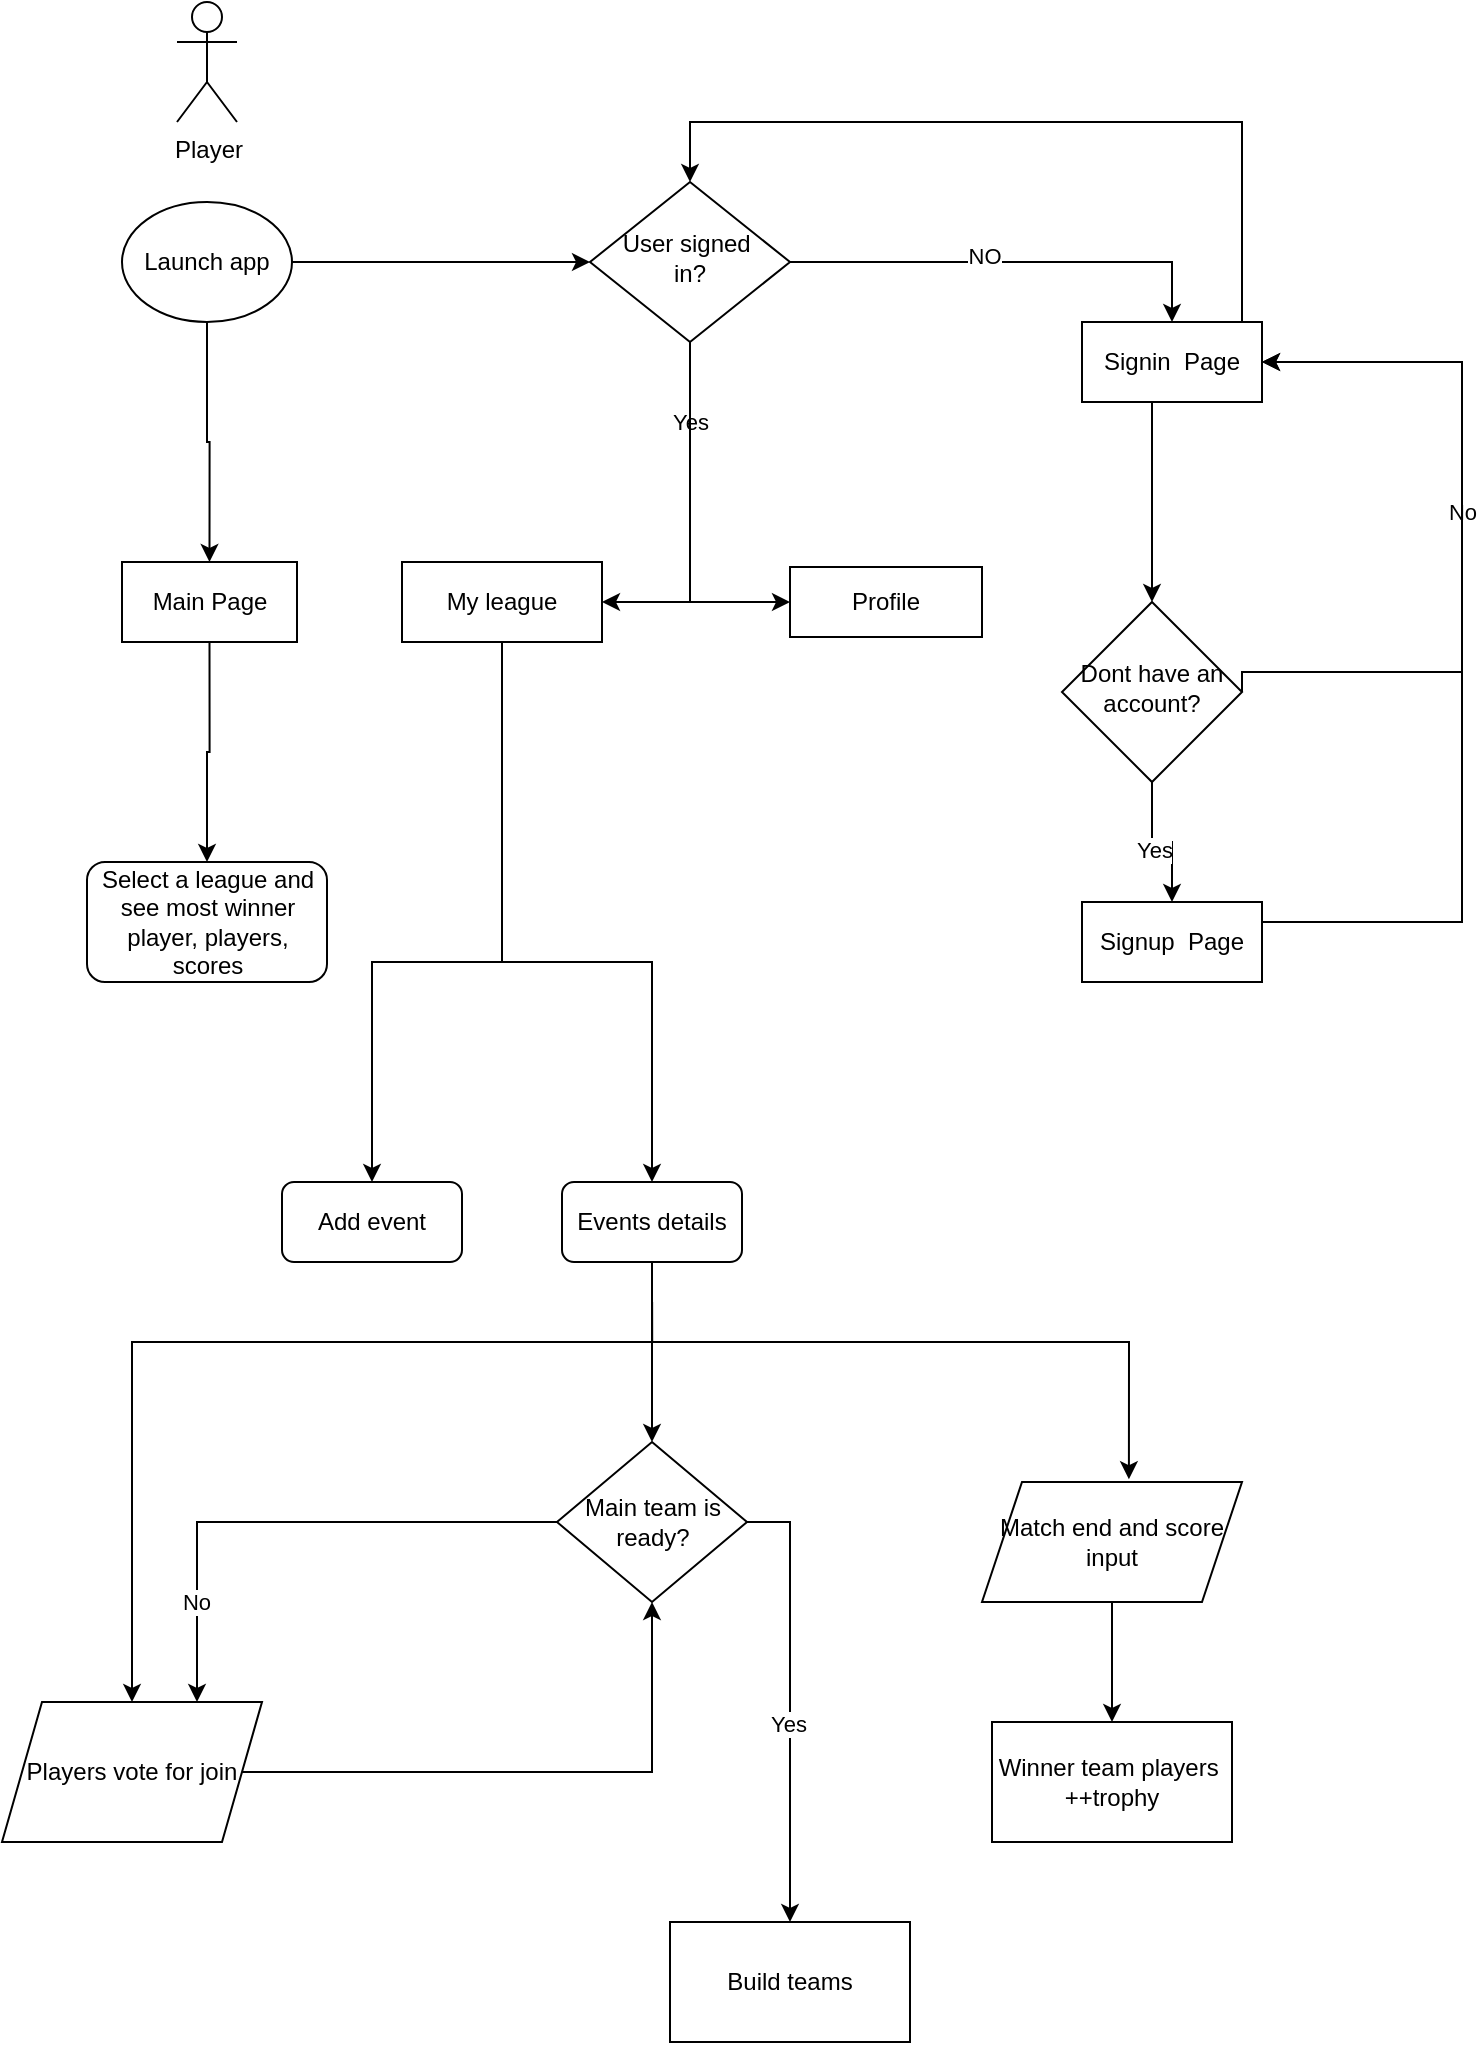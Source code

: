 <mxfile version="24.8.8">
  <diagram id="C5RBs43oDa-KdzZeNtuy" name="Page-1">
    <mxGraphModel dx="2231" dy="1157" grid="1" gridSize="10" guides="1" tooltips="1" connect="1" arrows="1" fold="1" page="1" pageScale="1" pageWidth="827" pageHeight="1169" math="0" shadow="0">
      <root>
        <mxCell id="WIyWlLk6GJQsqaUBKTNV-0" />
        <mxCell id="WIyWlLk6GJQsqaUBKTNV-1" parent="WIyWlLk6GJQsqaUBKTNV-0" />
        <mxCell id="WIyWlLk6GJQsqaUBKTNV-7" value="Select a league and see most winner player, players, scores" style="rounded=1;whiteSpace=wrap;html=1;fontSize=12;glass=0;strokeWidth=1;shadow=0;" parent="WIyWlLk6GJQsqaUBKTNV-1" vertex="1">
          <mxGeometry x="62.5" y="460" width="120" height="60" as="geometry" />
        </mxCell>
        <mxCell id="_lgf41R790AIMYamBb9T-33" style="edgeStyle=orthogonalEdgeStyle;rounded=0;orthogonalLoop=1;jettySize=auto;html=1;exitX=0.5;exitY=1;exitDx=0;exitDy=0;" edge="1" parent="WIyWlLk6GJQsqaUBKTNV-1" source="_lgf41R790AIMYamBb9T-86" target="WIyWlLk6GJQsqaUBKTNV-7">
          <mxGeometry relative="1" as="geometry">
            <mxPoint x="122.5" y="370.0" as="sourcePoint" />
          </mxGeometry>
        </mxCell>
        <mxCell id="_lgf41R790AIMYamBb9T-80" style="edgeStyle=orthogonalEdgeStyle;rounded=0;orthogonalLoop=1;jettySize=auto;html=1;" edge="1" parent="WIyWlLk6GJQsqaUBKTNV-1" source="_lgf41R790AIMYamBb9T-0" target="_lgf41R790AIMYamBb9T-50">
          <mxGeometry relative="1" as="geometry" />
        </mxCell>
        <mxCell id="_lgf41R790AIMYamBb9T-88" style="edgeStyle=orthogonalEdgeStyle;rounded=0;orthogonalLoop=1;jettySize=auto;html=1;entryX=0.5;entryY=0;entryDx=0;entryDy=0;" edge="1" parent="WIyWlLk6GJQsqaUBKTNV-1" source="_lgf41R790AIMYamBb9T-0" target="_lgf41R790AIMYamBb9T-86">
          <mxGeometry relative="1" as="geometry" />
        </mxCell>
        <mxCell id="_lgf41R790AIMYamBb9T-0" value="Launch app" style="ellipse;whiteSpace=wrap;html=1;" vertex="1" parent="WIyWlLk6GJQsqaUBKTNV-1">
          <mxGeometry x="80" y="130" width="85" height="60" as="geometry" />
        </mxCell>
        <mxCell id="_lgf41R790AIMYamBb9T-59" style="edgeStyle=orthogonalEdgeStyle;rounded=0;orthogonalLoop=1;jettySize=auto;html=1;exitX=1;exitY=0.5;exitDx=0;exitDy=0;entryX=0.5;entryY=0;entryDx=0;entryDy=0;" edge="1" parent="WIyWlLk6GJQsqaUBKTNV-1" source="_lgf41R790AIMYamBb9T-50" target="_lgf41R790AIMYamBb9T-53">
          <mxGeometry relative="1" as="geometry">
            <mxPoint x="605" y="130" as="targetPoint" />
            <mxPoint x="320" y="109" as="sourcePoint" />
            <Array as="points">
              <mxPoint x="605" y="160" />
            </Array>
          </mxGeometry>
        </mxCell>
        <mxCell id="_lgf41R790AIMYamBb9T-60" value="NO" style="edgeLabel;html=1;align=center;verticalAlign=middle;resizable=0;points=[];" vertex="1" connectable="0" parent="_lgf41R790AIMYamBb9T-59">
          <mxGeometry x="-0.126" y="3" relative="1" as="geometry">
            <mxPoint as="offset" />
          </mxGeometry>
        </mxCell>
        <mxCell id="_lgf41R790AIMYamBb9T-79" style="edgeStyle=orthogonalEdgeStyle;rounded=0;orthogonalLoop=1;jettySize=auto;html=1;entryX=0;entryY=0.5;entryDx=0;entryDy=0;" edge="1" parent="WIyWlLk6GJQsqaUBKTNV-1" source="_lgf41R790AIMYamBb9T-50" target="_lgf41R790AIMYamBb9T-95">
          <mxGeometry relative="1" as="geometry">
            <mxPoint x="410" y="330" as="targetPoint" />
            <Array as="points">
              <mxPoint x="364" y="330" />
              <mxPoint x="414" y="330" />
            </Array>
          </mxGeometry>
        </mxCell>
        <mxCell id="_lgf41R790AIMYamBb9T-85" value="Yes" style="edgeLabel;html=1;align=center;verticalAlign=middle;resizable=0;points=[];" vertex="1" connectable="0" parent="_lgf41R790AIMYamBb9T-79">
          <mxGeometry x="-0.561" relative="1" as="geometry">
            <mxPoint as="offset" />
          </mxGeometry>
        </mxCell>
        <mxCell id="_lgf41R790AIMYamBb9T-92" style="edgeStyle=orthogonalEdgeStyle;rounded=0;orthogonalLoop=1;jettySize=auto;html=1;entryX=1;entryY=0.5;entryDx=0;entryDy=0;" edge="1" parent="WIyWlLk6GJQsqaUBKTNV-1" source="_lgf41R790AIMYamBb9T-50" target="_lgf41R790AIMYamBb9T-94">
          <mxGeometry relative="1" as="geometry">
            <mxPoint x="330" y="330" as="targetPoint" />
            <Array as="points">
              <mxPoint x="364" y="330" />
            </Array>
          </mxGeometry>
        </mxCell>
        <mxCell id="_lgf41R790AIMYamBb9T-50" value="User signed&amp;nbsp;&lt;div&gt;in?&lt;/div&gt;" style="rhombus;whiteSpace=wrap;html=1;shadow=0;fontFamily=Helvetica;fontSize=12;align=center;strokeWidth=1;spacing=6;spacingTop=-4;" vertex="1" parent="WIyWlLk6GJQsqaUBKTNV-1">
          <mxGeometry x="314" y="120" width="100" height="80" as="geometry" />
        </mxCell>
        <mxCell id="_lgf41R790AIMYamBb9T-61" style="edgeStyle=orthogonalEdgeStyle;rounded=0;orthogonalLoop=1;jettySize=auto;html=1;entryX=0.5;entryY=0;entryDx=0;entryDy=0;" edge="1" parent="WIyWlLk6GJQsqaUBKTNV-1" source="_lgf41R790AIMYamBb9T-53" target="_lgf41R790AIMYamBb9T-63">
          <mxGeometry relative="1" as="geometry">
            <mxPoint x="675" y="300" as="targetPoint" />
            <Array as="points">
              <mxPoint x="595" y="270" />
              <mxPoint x="595" y="270" />
            </Array>
          </mxGeometry>
        </mxCell>
        <mxCell id="_lgf41R790AIMYamBb9T-65" style="edgeStyle=orthogonalEdgeStyle;rounded=0;orthogonalLoop=1;jettySize=auto;html=1;entryX=0.5;entryY=0;entryDx=0;entryDy=0;" edge="1" parent="WIyWlLk6GJQsqaUBKTNV-1" source="_lgf41R790AIMYamBb9T-53" target="_lgf41R790AIMYamBb9T-50">
          <mxGeometry relative="1" as="geometry">
            <mxPoint x="320" y="90" as="targetPoint" />
            <Array as="points">
              <mxPoint x="640" y="90" />
              <mxPoint x="364" y="90" />
            </Array>
          </mxGeometry>
        </mxCell>
        <mxCell id="_lgf41R790AIMYamBb9T-53" value="Signin&amp;nbsp; Page" style="rounded=0;whiteSpace=wrap;html=1;" vertex="1" parent="WIyWlLk6GJQsqaUBKTNV-1">
          <mxGeometry x="560" y="190" width="90" height="40" as="geometry" />
        </mxCell>
        <mxCell id="_lgf41R790AIMYamBb9T-72" style="edgeStyle=orthogonalEdgeStyle;rounded=0;orthogonalLoop=1;jettySize=auto;html=1;entryX=0.5;entryY=0;entryDx=0;entryDy=0;" edge="1" parent="WIyWlLk6GJQsqaUBKTNV-1" source="_lgf41R790AIMYamBb9T-63" target="_lgf41R790AIMYamBb9T-69">
          <mxGeometry relative="1" as="geometry" />
        </mxCell>
        <mxCell id="_lgf41R790AIMYamBb9T-128" value="Yes" style="edgeLabel;html=1;align=center;verticalAlign=middle;resizable=0;points=[];" vertex="1" connectable="0" parent="_lgf41R790AIMYamBb9T-72">
          <mxGeometry x="-0.128" y="-4" relative="1" as="geometry">
            <mxPoint as="offset" />
          </mxGeometry>
        </mxCell>
        <mxCell id="_lgf41R790AIMYamBb9T-132" style="edgeStyle=orthogonalEdgeStyle;rounded=0;orthogonalLoop=1;jettySize=auto;html=1;entryX=1;entryY=0.5;entryDx=0;entryDy=0;exitX=1;exitY=0.5;exitDx=0;exitDy=0;" edge="1" parent="WIyWlLk6GJQsqaUBKTNV-1" source="_lgf41R790AIMYamBb9T-63" target="_lgf41R790AIMYamBb9T-53">
          <mxGeometry relative="1" as="geometry">
            <mxPoint x="730" y="240" as="targetPoint" />
            <mxPoint x="710" y="375" as="sourcePoint" />
            <Array as="points">
              <mxPoint x="750" y="365" />
              <mxPoint x="750" y="210" />
            </Array>
          </mxGeometry>
        </mxCell>
        <mxCell id="_lgf41R790AIMYamBb9T-133" value="No" style="edgeLabel;html=1;align=center;verticalAlign=middle;resizable=0;points=[];" vertex="1" connectable="0" parent="_lgf41R790AIMYamBb9T-132">
          <mxGeometry x="-0.008" y="6" relative="1" as="geometry">
            <mxPoint x="6" y="-14" as="offset" />
          </mxGeometry>
        </mxCell>
        <mxCell id="_lgf41R790AIMYamBb9T-63" value="Dont have an account?" style="rhombus;whiteSpace=wrap;html=1;shadow=0;fontFamily=Helvetica;fontSize=12;align=center;strokeWidth=1;spacing=6;spacingTop=-4;" vertex="1" parent="WIyWlLk6GJQsqaUBKTNV-1">
          <mxGeometry x="550" y="330" width="90" height="90" as="geometry" />
        </mxCell>
        <mxCell id="_lgf41R790AIMYamBb9T-78" style="edgeStyle=orthogonalEdgeStyle;rounded=0;orthogonalLoop=1;jettySize=auto;html=1;entryX=1;entryY=0.5;entryDx=0;entryDy=0;" edge="1" parent="WIyWlLk6GJQsqaUBKTNV-1" source="_lgf41R790AIMYamBb9T-69" target="_lgf41R790AIMYamBb9T-53">
          <mxGeometry relative="1" as="geometry">
            <mxPoint x="740" y="210" as="targetPoint" />
            <Array as="points">
              <mxPoint x="750" y="490" />
              <mxPoint x="750" y="210" />
            </Array>
          </mxGeometry>
        </mxCell>
        <mxCell id="_lgf41R790AIMYamBb9T-69" value="Signup&amp;nbsp; Page" style="rounded=0;whiteSpace=wrap;html=1;" vertex="1" parent="WIyWlLk6GJQsqaUBKTNV-1">
          <mxGeometry x="560" y="480" width="90" height="40" as="geometry" />
        </mxCell>
        <mxCell id="_lgf41R790AIMYamBb9T-86" value="Main Page" style="rounded=0;whiteSpace=wrap;html=1;" vertex="1" parent="WIyWlLk6GJQsqaUBKTNV-1">
          <mxGeometry x="80" y="310" width="87.5" height="40" as="geometry" />
        </mxCell>
        <mxCell id="_lgf41R790AIMYamBb9T-98" style="edgeStyle=orthogonalEdgeStyle;rounded=0;orthogonalLoop=1;jettySize=auto;html=1;entryX=0.5;entryY=0;entryDx=0;entryDy=0;" edge="1" parent="WIyWlLk6GJQsqaUBKTNV-1" source="_lgf41R790AIMYamBb9T-94" target="_lgf41R790AIMYamBb9T-101">
          <mxGeometry relative="1" as="geometry">
            <mxPoint x="220" y="610" as="targetPoint" />
            <Array as="points">
              <mxPoint x="270" y="510" />
              <mxPoint x="205" y="510" />
            </Array>
          </mxGeometry>
        </mxCell>
        <mxCell id="_lgf41R790AIMYamBb9T-104" style="edgeStyle=orthogonalEdgeStyle;rounded=0;orthogonalLoop=1;jettySize=auto;html=1;entryX=0.5;entryY=0;entryDx=0;entryDy=0;" edge="1" parent="WIyWlLk6GJQsqaUBKTNV-1" source="_lgf41R790AIMYamBb9T-94" target="_lgf41R790AIMYamBb9T-103">
          <mxGeometry relative="1" as="geometry">
            <Array as="points">
              <mxPoint x="270" y="510" />
              <mxPoint x="345" y="510" />
            </Array>
          </mxGeometry>
        </mxCell>
        <mxCell id="_lgf41R790AIMYamBb9T-94" value="My league" style="rounded=0;whiteSpace=wrap;html=1;" vertex="1" parent="WIyWlLk6GJQsqaUBKTNV-1">
          <mxGeometry x="220" y="310" width="100" height="40" as="geometry" />
        </mxCell>
        <mxCell id="_lgf41R790AIMYamBb9T-95" value="Profile" style="rounded=0;whiteSpace=wrap;html=1;" vertex="1" parent="WIyWlLk6GJQsqaUBKTNV-1">
          <mxGeometry x="414" y="312.5" width="96" height="35" as="geometry" />
        </mxCell>
        <mxCell id="_lgf41R790AIMYamBb9T-106" style="edgeStyle=orthogonalEdgeStyle;rounded=0;orthogonalLoop=1;jettySize=auto;html=1;exitX=0.5;exitY=1;exitDx=0;exitDy=0;entryX=0.5;entryY=0;entryDx=0;entryDy=0;" edge="1" parent="WIyWlLk6GJQsqaUBKTNV-1" source="_lgf41R790AIMYamBb9T-103" target="_lgf41R790AIMYamBb9T-107">
          <mxGeometry relative="1" as="geometry">
            <mxPoint x="195" y="800" as="targetPoint" />
            <Array as="points">
              <mxPoint x="345" y="720" />
              <mxPoint x="345" y="720" />
            </Array>
          </mxGeometry>
        </mxCell>
        <mxCell id="_lgf41R790AIMYamBb9T-101" value="Add event" style="rounded=1;whiteSpace=wrap;html=1;" vertex="1" parent="WIyWlLk6GJQsqaUBKTNV-1">
          <mxGeometry x="160" y="620" width="90" height="40" as="geometry" />
        </mxCell>
        <mxCell id="_lgf41R790AIMYamBb9T-116" style="edgeStyle=orthogonalEdgeStyle;rounded=0;orthogonalLoop=1;jettySize=auto;html=1;entryX=0.565;entryY=-0.023;entryDx=0;entryDy=0;entryPerimeter=0;" edge="1" parent="WIyWlLk6GJQsqaUBKTNV-1" target="_lgf41R790AIMYamBb9T-115">
          <mxGeometry relative="1" as="geometry">
            <mxPoint x="345.059" y="680" as="sourcePoint" />
            <mxPoint x="424" y="770" as="targetPoint" />
            <Array as="points">
              <mxPoint x="345" y="700" />
              <mxPoint x="583" y="700" />
            </Array>
          </mxGeometry>
        </mxCell>
        <mxCell id="_lgf41R790AIMYamBb9T-123" style="edgeStyle=orthogonalEdgeStyle;rounded=0;orthogonalLoop=1;jettySize=auto;html=1;entryX=0.5;entryY=0;entryDx=0;entryDy=0;" edge="1" parent="WIyWlLk6GJQsqaUBKTNV-1" target="_lgf41R790AIMYamBb9T-122">
          <mxGeometry relative="1" as="geometry">
            <mxPoint x="345" y="660" as="sourcePoint" />
            <mxPoint x="68.88" y="861.32" as="targetPoint" />
            <Array as="points">
              <mxPoint x="345" y="700" />
              <mxPoint x="85" y="700" />
            </Array>
          </mxGeometry>
        </mxCell>
        <mxCell id="_lgf41R790AIMYamBb9T-103" value="Events details" style="rounded=1;whiteSpace=wrap;html=1;" vertex="1" parent="WIyWlLk6GJQsqaUBKTNV-1">
          <mxGeometry x="300" y="620" width="90" height="40" as="geometry" />
        </mxCell>
        <mxCell id="_lgf41R790AIMYamBb9T-109" style="edgeStyle=orthogonalEdgeStyle;rounded=0;orthogonalLoop=1;jettySize=auto;html=1;entryX=0.5;entryY=0;entryDx=0;entryDy=0;exitX=1;exitY=0.5;exitDx=0;exitDy=0;" edge="1" parent="WIyWlLk6GJQsqaUBKTNV-1" source="_lgf41R790AIMYamBb9T-107" target="_lgf41R790AIMYamBb9T-111">
          <mxGeometry relative="1" as="geometry">
            <mxPoint x="315" y="1000" as="targetPoint" />
          </mxGeometry>
        </mxCell>
        <mxCell id="_lgf41R790AIMYamBb9T-110" value="Yes" style="edgeLabel;html=1;align=center;verticalAlign=middle;resizable=0;points=[];" vertex="1" connectable="0" parent="_lgf41R790AIMYamBb9T-109">
          <mxGeometry x="-0.093" y="-1" relative="1" as="geometry">
            <mxPoint y="22" as="offset" />
          </mxGeometry>
        </mxCell>
        <mxCell id="_lgf41R790AIMYamBb9T-119" style="edgeStyle=orthogonalEdgeStyle;rounded=0;orthogonalLoop=1;jettySize=auto;html=1;entryX=0.75;entryY=0;entryDx=0;entryDy=0;" edge="1" parent="WIyWlLk6GJQsqaUBKTNV-1" source="_lgf41R790AIMYamBb9T-107" target="_lgf41R790AIMYamBb9T-122">
          <mxGeometry relative="1" as="geometry">
            <mxPoint x="80" y="880" as="targetPoint" />
            <Array as="points">
              <mxPoint x="118" y="790" />
            </Array>
          </mxGeometry>
        </mxCell>
        <mxCell id="_lgf41R790AIMYamBb9T-120" value="No" style="edgeLabel;html=1;align=center;verticalAlign=middle;resizable=0;points=[];" vertex="1" connectable="0" parent="_lgf41R790AIMYamBb9T-119">
          <mxGeometry x="0.426" y="-1" relative="1" as="geometry">
            <mxPoint y="27" as="offset" />
          </mxGeometry>
        </mxCell>
        <mxCell id="_lgf41R790AIMYamBb9T-107" value="Main team is ready?" style="rhombus;whiteSpace=wrap;html=1;" vertex="1" parent="WIyWlLk6GJQsqaUBKTNV-1">
          <mxGeometry x="297.5" y="750" width="95" height="80" as="geometry" />
        </mxCell>
        <mxCell id="_lgf41R790AIMYamBb9T-108" style="edgeStyle=orthogonalEdgeStyle;rounded=0;orthogonalLoop=1;jettySize=auto;html=1;exitX=0.5;exitY=1;exitDx=0;exitDy=0;" edge="1" parent="WIyWlLk6GJQsqaUBKTNV-1" source="_lgf41R790AIMYamBb9T-107" target="_lgf41R790AIMYamBb9T-107">
          <mxGeometry relative="1" as="geometry" />
        </mxCell>
        <mxCell id="_lgf41R790AIMYamBb9T-111" value="Build teams" style="rounded=0;whiteSpace=wrap;html=1;" vertex="1" parent="WIyWlLk6GJQsqaUBKTNV-1">
          <mxGeometry x="354" y="990" width="120" height="60" as="geometry" />
        </mxCell>
        <mxCell id="_lgf41R790AIMYamBb9T-117" style="edgeStyle=orthogonalEdgeStyle;rounded=0;orthogonalLoop=1;jettySize=auto;html=1;entryX=0.5;entryY=0;entryDx=0;entryDy=0;" edge="1" parent="WIyWlLk6GJQsqaUBKTNV-1" source="_lgf41R790AIMYamBb9T-115" target="_lgf41R790AIMYamBb9T-118">
          <mxGeometry relative="1" as="geometry">
            <mxPoint x="535" y="910" as="targetPoint" />
          </mxGeometry>
        </mxCell>
        <mxCell id="_lgf41R790AIMYamBb9T-115" value="Match end and score input" style="shape=parallelogram;perimeter=parallelogramPerimeter;whiteSpace=wrap;html=1;fixedSize=1;" vertex="1" parent="WIyWlLk6GJQsqaUBKTNV-1">
          <mxGeometry x="510" y="770" width="130" height="60" as="geometry" />
        </mxCell>
        <mxCell id="_lgf41R790AIMYamBb9T-118" value="Winner team players&amp;nbsp;&lt;div&gt;++trophy&lt;/div&gt;" style="rounded=0;whiteSpace=wrap;html=1;" vertex="1" parent="WIyWlLk6GJQsqaUBKTNV-1">
          <mxGeometry x="515" y="890" width="120" height="60" as="geometry" />
        </mxCell>
        <mxCell id="_lgf41R790AIMYamBb9T-124" style="edgeStyle=orthogonalEdgeStyle;rounded=0;orthogonalLoop=1;jettySize=auto;html=1;entryX=0.5;entryY=1;entryDx=0;entryDy=0;" edge="1" parent="WIyWlLk6GJQsqaUBKTNV-1" source="_lgf41R790AIMYamBb9T-122" target="_lgf41R790AIMYamBb9T-107">
          <mxGeometry relative="1" as="geometry">
            <mxPoint x="160" y="840" as="targetPoint" />
          </mxGeometry>
        </mxCell>
        <mxCell id="_lgf41R790AIMYamBb9T-122" value="Players vote for join" style="shape=parallelogram;perimeter=parallelogramPerimeter;whiteSpace=wrap;html=1;fixedSize=1;" vertex="1" parent="WIyWlLk6GJQsqaUBKTNV-1">
          <mxGeometry x="20" y="880" width="130" height="70" as="geometry" />
        </mxCell>
        <mxCell id="_lgf41R790AIMYamBb9T-129" value="Player&lt;div&gt;&lt;br&gt;&lt;/div&gt;" style="shape=umlActor;verticalLabelPosition=bottom;verticalAlign=top;html=1;outlineConnect=0;" vertex="1" parent="WIyWlLk6GJQsqaUBKTNV-1">
          <mxGeometry x="107.5" y="30" width="30" height="60" as="geometry" />
        </mxCell>
      </root>
    </mxGraphModel>
  </diagram>
</mxfile>
